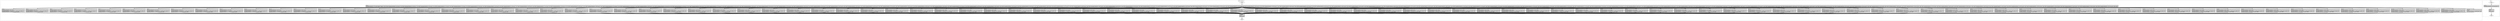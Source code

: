 digraph "a-20030323-1.c.015t.cfg" {
overlap=false;
subgraph "cluster_NSReturnAddress" {
	style="dashed";
	color="black";
	label="NSReturnAddress ()";
	fn_0_basic_block_0 [shape=Mdiamond,style=filled,fillcolor=white,label="ENTRY"];

	fn_0_basic_block_1 [shape=Mdiamond,style=filled,fillcolor=white,label="EXIT"];

	fn_0_basic_block_2 [shape=record,style=filled,fillcolor=lightgrey,label="{\<bb\ 2\>:\l\
|[valid_files/20030323-1.c:7:2]\ switch\ (offset)\ \<default:\ \<L100\>\ [INV],\ [valid_files/20030323-1.c:8:2]\ case\ 0:\ \<L0\>\ [INV],\ [valid_files/20030323-1.c:9:2]\ case\ 1:\ \<L1\>\ [INV],\ [valid_files/20030323-1.c:10:2]\ case\ 2:\ \<L2\>\ [INV],\ [valid_files/20030323-1.c:11:2]\ case\ 3:\ \<L3\>\ [INV],\ [valid_files/20030323-1.c:12:2]\ case\ 4:\ \<L4\>\ [INV],\ [valid_files/20030323-1.c:13:2]\ case\ 5:\ \<L5\>\ [INV],\ [valid_files/20030323-1.c:14:2]\ case\ 6:\ \<L6\>\ [INV],\ [valid_files/20030323-1.c:15:2]\ case\ 7:\ \<L7\>\ [INV],\ [valid_files/20030323-1.c:16:2]\ case\ 8:\ \<L8\>\ [INV],\ [valid_files/20030323-1.c:17:2]\ case\ 9:\ \<L9\>\ [INV],\ [valid_files/20030323-1.c:18:2]\ case\ 10:\ \<L10\>\ [INV],\ [valid_files/20030323-1.c:19:2]\ case\ 11:\ \<L11\>\ [INV],\ [valid_files/20030323-1.c:20:2]\ case\ 12:\ \<L12\>\ [INV],\ [valid_files/20030323-1.c:21:2]\ case\ 13:\ \<L13\>\ [INV],\ [valid_files/20030323-1.c:22:2]\ case\ 14:\ \<L14\>\ [INV],\ [valid_files/20030323-1.c:23:2]\ case\ 15:\ \<L15\>\ [INV],\ [valid_files/20030323-1.c:24:2]\ case\ 16:\ \<L16\>\ [INV],\ [valid_files/20030323-1.c:25:2]\ case\ 17:\ \<L17\>\ [INV],\ [valid_files/20030323-1.c:26:2]\ case\ 18:\ \<L18\>\ [INV],\ [valid_files/20030323-1.c:27:2]\ case\ 19:\ \<L19\>\ [INV],\ [valid_files/20030323-1.c:28:2]\ case\ 20:\ \<L20\>\ [INV],\ [valid_files/20030323-1.c:29:2]\ case\ 21:\ \<L21\>\ [INV],\ [valid_files/20030323-1.c:30:2]\ case\ 22:\ \<L22\>\ [INV],\ [valid_files/20030323-1.c:31:2]\ case\ 23:\ \<L23\>\ [INV],\ [valid_files/20030323-1.c:32:2]\ case\ 24:\ \<L24\>\ [INV],\ [valid_files/20030323-1.c:33:2]\ case\ 25:\ \<L25\>\ [INV],\ [valid_files/20030323-1.c:34:2]\ case\ 26:\ \<L26\>\ [INV],\ [valid_files/20030323-1.c:35:2]\ case\ 27:\ \<L27\>\ [INV],\ [valid_files/20030323-1.c:36:2]\ case\ 28:\ \<L28\>\ [INV],\ [valid_files/20030323-1.c:37:2]\ case\ 29:\ \<L29\>\ [INV],\ [valid_files/20030323-1.c:38:2]\ case\ 30:\ \<L30\>\ [INV],\ [valid_files/20030323-1.c:39:2]\ case\ 31:\ \<L31\>\ [INV],\ [valid_files/20030323-1.c:40:2]\ case\ 32:\ \<L32\>\ [INV],\ [valid_files/20030323-1.c:41:2]\ case\ 33:\ \<L33\>\ [INV],\ [valid_files/20030323-1.c:42:2]\ case\ 34:\ \<L34\>\ [INV],\ [valid_files/20030323-1.c:43:2]\ case\ 35:\ \<L35\>\ [INV],\ [valid_files/20030323-1.c:44:2]\ case\ 36:\ \<L36\>\ [INV],\ [valid_files/20030323-1.c:45:2]\ case\ 37:\ \<L37\>\ [INV],\ [valid_files/20030323-1.c:46:2]\ case\ 38:\ \<L38\>\ [INV],\ [valid_files/20030323-1.c:47:2]\ case\ 39:\ \<L39\>\ [INV],\ [valid_files/20030323-1.c:48:2]\ case\ 40:\ \<L40\>\ [INV],\ [valid_files/20030323-1.c:49:2]\ case\ 41:\ \<L41\>\ [INV],\ [valid_files/20030323-1.c:50:2]\ case\ 42:\ \<L42\>\ [INV],\ [valid_files/20030323-1.c:51:2]\ case\ 43:\ \<L43\>\ [INV],\ [valid_files/20030323-1.c:52:2]\ case\ 44:\ \<L44\>\ [INV],\ [valid_files/20030323-1.c:53:2]\ case\ 45:\ \<L45\>\ [INV],\ [valid_files/20030323-1.c:54:2]\ case\ 46:\ \<L46\>\ [INV],\ [valid_files/20030323-1.c:55:2]\ case\ 47:\ \<L47\>\ [INV],\ [valid_files/20030323-1.c:56:2]\ case\ 48:\ \<L48\>\ [INV],\ [valid_files/20030323-1.c:57:2]\ case\ 49:\ \<L49\>\ [INV],\ [valid_files/20030323-1.c:58:2]\ case\ 50:\ \<L50\>\ [INV],\ [valid_files/20030323-1.c:59:2]\ case\ 51:\ \<L51\>\ [INV],\ [valid_files/20030323-1.c:60:2]\ case\ 52:\ \<L52\>\ [INV],\ [valid_files/20030323-1.c:61:2]\ case\ 53:\ \<L53\>\ [INV],\ [valid_files/20030323-1.c:62:2]\ case\ 54:\ \<L54\>\ [INV],\ [valid_files/20030323-1.c:63:2]\ case\ 55:\ \<L55\>\ [INV],\ [valid_files/20030323-1.c:64:2]\ case\ 56:\ \<L56\>\ [INV],\ [valid_files/20030323-1.c:65:2]\ case\ 57:\ \<L57\>\ [INV],\ [valid_files/20030323-1.c:66:2]\ case\ 58:\ \<L58\>\ [INV],\ [valid_files/20030323-1.c:67:2]\ case\ 59:\ \<L59\>\ [INV],\ [valid_files/20030323-1.c:68:2]\ case\ 60:\ \<L60\>\ [INV],\ [valid_files/20030323-1.c:69:2]\ case\ 61:\ \<L61\>\ [INV],\ [valid_files/20030323-1.c:70:2]\ case\ 62:\ \<L62\>\ [INV],\ [valid_files/20030323-1.c:71:2]\ case\ 63:\ \<L63\>\ [INV],\ [valid_files/20030323-1.c:72:2]\ case\ 64:\ \<L64\>\ [INV],\ [valid_files/20030323-1.c:73:2]\ case\ 65:\ \<L65\>\ [INV],\ [valid_files/20030323-1.c:74:2]\ case\ 66:\ \<L66\>\ [INV],\ [valid_files/20030323-1.c:75:2]\ case\ 67:\ \<L67\>\ [INV],\ [valid_files/20030323-1.c:76:2]\ case\ 68:\ \<L68\>\ [INV],\ [valid_files/20030323-1.c:77:2]\ case\ 69:\ \<L69\>\ [INV],\ [valid_files/20030323-1.c:78:2]\ case\ 70:\ \<L70\>\ [INV],\ [valid_files/20030323-1.c:79:2]\ case\ 71:\ \<L71\>\ [INV],\ [valid_files/20030323-1.c:80:2]\ case\ 72:\ \<L72\>\ [INV],\ [valid_files/20030323-1.c:81:2]\ case\ 73:\ \<L73\>\ [INV],\ [valid_files/20030323-1.c:82:2]\ case\ 74:\ \<L74\>\ [INV],\ [valid_files/20030323-1.c:83:2]\ case\ 75:\ \<L75\>\ [INV],\ [valid_files/20030323-1.c:84:2]\ case\ 76:\ \<L76\>\ [INV],\ [valid_files/20030323-1.c:85:2]\ case\ 77:\ \<L77\>\ [INV],\ [valid_files/20030323-1.c:86:2]\ case\ 78:\ \<L78\>\ [INV],\ [valid_files/20030323-1.c:87:2]\ case\ 79:\ \<L79\>\ [INV],\ [valid_files/20030323-1.c:88:2]\ case\ 80:\ \<L80\>\ [INV],\ [valid_files/20030323-1.c:89:2]\ case\ 81:\ \<L81\>\ [INV],\ [valid_files/20030323-1.c:90:2]\ case\ 82:\ \<L82\>\ [INV],\ [valid_files/20030323-1.c:91:2]\ case\ 83:\ \<L83\>\ [INV],\ [valid_files/20030323-1.c:92:2]\ case\ 84:\ \<L84\>\ [INV],\ [valid_files/20030323-1.c:93:2]\ case\ 85:\ \<L85\>\ [INV],\ [valid_files/20030323-1.c:94:2]\ case\ 86:\ \<L86\>\ [INV],\ [valid_files/20030323-1.c:95:2]\ case\ 87:\ \<L87\>\ [INV],\ [valid_files/20030323-1.c:96:2]\ case\ 88:\ \<L88\>\ [INV],\ [valid_files/20030323-1.c:97:2]\ case\ 89:\ \<L89\>\ [INV],\ [valid_files/20030323-1.c:98:2]\ case\ 90:\ \<L90\>\ [INV],\ [valid_files/20030323-1.c:99:2]\ case\ 91:\ \<L91\>\ [INV],\ [valid_files/20030323-1.c:100:2]\ case\ 92:\ \<L92\>\ [INV],\ [valid_files/20030323-1.c:101:2]\ case\ 93:\ \<L93\>\ [INV],\ [valid_files/20030323-1.c:102:2]\ case\ 94:\ \<L94\>\ [INV],\ [valid_files/20030323-1.c:103:2]\ case\ 95:\ \<L95\>\ [INV],\ [valid_files/20030323-1.c:104:2]\ case\ 96:\ \<L96\>\ [INV],\ [valid_files/20030323-1.c:105:2]\ case\ 97:\ \<L97\>\ [INV],\ [valid_files/20030323-1.c:106:2]\ case\ 98:\ \<L98\>\ [INV],\ [valid_files/20030323-1.c:107:2]\ case\ 99:\ \<L99\>\ [INV]\>\l\
}"];

	fn_0_basic_block_3 [shape=record,style=filled,fillcolor=lightgrey,label="{\<bb\ 3\>:\l\
|[valid_files/20030323-1.c:8:2]\ \<L0\>:\l\
|[valid_files/20030323-1.c:8:18]\ D.2875\ =\ __builtin_return_address\ (1);\l\
[valid_files/20030323-1.c:8:18]\ goto\ \<bb\ 104\>;\ [INV]\l\
}"];

	fn_0_basic_block_4 [shape=record,style=filled,fillcolor=lightgrey,label="{\<bb\ 4\>:\l\
|[valid_files/20030323-1.c:9:2]\ \<L1\>:\l\
|[valid_files/20030323-1.c:9:18]\ D.2875\ =\ __builtin_return_address\ (2);\l\
[valid_files/20030323-1.c:9:18]\ goto\ \<bb\ 104\>;\ [INV]\l\
}"];

	fn_0_basic_block_5 [shape=record,style=filled,fillcolor=lightgrey,label="{\<bb\ 5\>:\l\
|[valid_files/20030323-1.c:10:2]\ \<L2\>:\l\
|[valid_files/20030323-1.c:10:18]\ D.2875\ =\ __builtin_return_address\ (3);\l\
[valid_files/20030323-1.c:10:18]\ goto\ \<bb\ 104\>;\ [INV]\l\
}"];

	fn_0_basic_block_6 [shape=record,style=filled,fillcolor=lightgrey,label="{\<bb\ 6\>:\l\
|[valid_files/20030323-1.c:11:2]\ \<L3\>:\l\
|[valid_files/20030323-1.c:11:18]\ D.2875\ =\ __builtin_return_address\ (4);\l\
[valid_files/20030323-1.c:11:18]\ goto\ \<bb\ 104\>;\ [INV]\l\
}"];

	fn_0_basic_block_7 [shape=record,style=filled,fillcolor=lightgrey,label="{\<bb\ 7\>:\l\
|[valid_files/20030323-1.c:12:2]\ \<L4\>:\l\
|[valid_files/20030323-1.c:12:18]\ D.2875\ =\ __builtin_return_address\ (5);\l\
[valid_files/20030323-1.c:12:18]\ goto\ \<bb\ 104\>;\ [INV]\l\
}"];

	fn_0_basic_block_8 [shape=record,style=filled,fillcolor=lightgrey,label="{\<bb\ 8\>:\l\
|[valid_files/20030323-1.c:13:2]\ \<L5\>:\l\
|[valid_files/20030323-1.c:13:18]\ D.2875\ =\ __builtin_return_address\ (6);\l\
[valid_files/20030323-1.c:13:18]\ goto\ \<bb\ 104\>;\ [INV]\l\
}"];

	fn_0_basic_block_9 [shape=record,style=filled,fillcolor=lightgrey,label="{\<bb\ 9\>:\l\
|[valid_files/20030323-1.c:14:2]\ \<L6\>:\l\
|[valid_files/20030323-1.c:14:18]\ D.2875\ =\ __builtin_return_address\ (7);\l\
[valid_files/20030323-1.c:14:18]\ goto\ \<bb\ 104\>;\ [INV]\l\
}"];

	fn_0_basic_block_10 [shape=record,style=filled,fillcolor=lightgrey,label="{\<bb\ 10\>:\l\
|[valid_files/20030323-1.c:15:2]\ \<L7\>:\l\
|[valid_files/20030323-1.c:15:18]\ D.2875\ =\ __builtin_return_address\ (8);\l\
[valid_files/20030323-1.c:15:18]\ goto\ \<bb\ 104\>;\ [INV]\l\
}"];

	fn_0_basic_block_11 [shape=record,style=filled,fillcolor=lightgrey,label="{\<bb\ 11\>:\l\
|[valid_files/20030323-1.c:16:2]\ \<L8\>:\l\
|[valid_files/20030323-1.c:16:18]\ D.2875\ =\ __builtin_return_address\ (9);\l\
[valid_files/20030323-1.c:16:18]\ goto\ \<bb\ 104\>;\ [INV]\l\
}"];

	fn_0_basic_block_12 [shape=record,style=filled,fillcolor=lightgrey,label="{\<bb\ 12\>:\l\
|[valid_files/20030323-1.c:17:2]\ \<L9\>:\l\
|[valid_files/20030323-1.c:17:18]\ D.2875\ =\ __builtin_return_address\ (10);\l\
[valid_files/20030323-1.c:17:18]\ goto\ \<bb\ 104\>;\ [INV]\l\
}"];

	fn_0_basic_block_13 [shape=record,style=filled,fillcolor=lightgrey,label="{\<bb\ 13\>:\l\
|[valid_files/20030323-1.c:18:2]\ \<L10\>:\l\
|[valid_files/20030323-1.c:18:18]\ D.2875\ =\ __builtin_return_address\ (11);\l\
[valid_files/20030323-1.c:18:18]\ goto\ \<bb\ 104\>;\ [INV]\l\
}"];

	fn_0_basic_block_14 [shape=record,style=filled,fillcolor=lightgrey,label="{\<bb\ 14\>:\l\
|[valid_files/20030323-1.c:19:2]\ \<L11\>:\l\
|[valid_files/20030323-1.c:19:18]\ D.2875\ =\ __builtin_return_address\ (12);\l\
[valid_files/20030323-1.c:19:18]\ goto\ \<bb\ 104\>;\ [INV]\l\
}"];

	fn_0_basic_block_15 [shape=record,style=filled,fillcolor=lightgrey,label="{\<bb\ 15\>:\l\
|[valid_files/20030323-1.c:20:2]\ \<L12\>:\l\
|[valid_files/20030323-1.c:20:18]\ D.2875\ =\ __builtin_return_address\ (13);\l\
[valid_files/20030323-1.c:20:18]\ goto\ \<bb\ 104\>;\ [INV]\l\
}"];

	fn_0_basic_block_16 [shape=record,style=filled,fillcolor=lightgrey,label="{\<bb\ 16\>:\l\
|[valid_files/20030323-1.c:21:2]\ \<L13\>:\l\
|[valid_files/20030323-1.c:21:18]\ D.2875\ =\ __builtin_return_address\ (14);\l\
[valid_files/20030323-1.c:21:18]\ goto\ \<bb\ 104\>;\ [INV]\l\
}"];

	fn_0_basic_block_17 [shape=record,style=filled,fillcolor=lightgrey,label="{\<bb\ 17\>:\l\
|[valid_files/20030323-1.c:22:2]\ \<L14\>:\l\
|[valid_files/20030323-1.c:22:18]\ D.2875\ =\ __builtin_return_address\ (15);\l\
[valid_files/20030323-1.c:22:18]\ goto\ \<bb\ 104\>;\ [INV]\l\
}"];

	fn_0_basic_block_18 [shape=record,style=filled,fillcolor=lightgrey,label="{\<bb\ 18\>:\l\
|[valid_files/20030323-1.c:23:2]\ \<L15\>:\l\
|[valid_files/20030323-1.c:23:18]\ D.2875\ =\ __builtin_return_address\ (16);\l\
[valid_files/20030323-1.c:23:18]\ goto\ \<bb\ 104\>;\ [INV]\l\
}"];

	fn_0_basic_block_19 [shape=record,style=filled,fillcolor=lightgrey,label="{\<bb\ 19\>:\l\
|[valid_files/20030323-1.c:24:2]\ \<L16\>:\l\
|[valid_files/20030323-1.c:24:18]\ D.2875\ =\ __builtin_return_address\ (17);\l\
[valid_files/20030323-1.c:24:18]\ goto\ \<bb\ 104\>;\ [INV]\l\
}"];

	fn_0_basic_block_20 [shape=record,style=filled,fillcolor=lightgrey,label="{\<bb\ 20\>:\l\
|[valid_files/20030323-1.c:25:2]\ \<L17\>:\l\
|[valid_files/20030323-1.c:25:18]\ D.2875\ =\ __builtin_return_address\ (18);\l\
[valid_files/20030323-1.c:25:18]\ goto\ \<bb\ 104\>;\ [INV]\l\
}"];

	fn_0_basic_block_21 [shape=record,style=filled,fillcolor=lightgrey,label="{\<bb\ 21\>:\l\
|[valid_files/20030323-1.c:26:2]\ \<L18\>:\l\
|[valid_files/20030323-1.c:26:18]\ D.2875\ =\ __builtin_return_address\ (19);\l\
[valid_files/20030323-1.c:26:18]\ goto\ \<bb\ 104\>;\ [INV]\l\
}"];

	fn_0_basic_block_22 [shape=record,style=filled,fillcolor=lightgrey,label="{\<bb\ 22\>:\l\
|[valid_files/20030323-1.c:27:2]\ \<L19\>:\l\
|[valid_files/20030323-1.c:27:18]\ D.2875\ =\ __builtin_return_address\ (20);\l\
[valid_files/20030323-1.c:27:18]\ goto\ \<bb\ 104\>;\ [INV]\l\
}"];

	fn_0_basic_block_23 [shape=record,style=filled,fillcolor=lightgrey,label="{\<bb\ 23\>:\l\
|[valid_files/20030323-1.c:28:2]\ \<L20\>:\l\
|[valid_files/20030323-1.c:28:18]\ D.2875\ =\ __builtin_return_address\ (21);\l\
[valid_files/20030323-1.c:28:18]\ goto\ \<bb\ 104\>;\ [INV]\l\
}"];

	fn_0_basic_block_24 [shape=record,style=filled,fillcolor=lightgrey,label="{\<bb\ 24\>:\l\
|[valid_files/20030323-1.c:29:2]\ \<L21\>:\l\
|[valid_files/20030323-1.c:29:18]\ D.2875\ =\ __builtin_return_address\ (22);\l\
[valid_files/20030323-1.c:29:18]\ goto\ \<bb\ 104\>;\ [INV]\l\
}"];

	fn_0_basic_block_25 [shape=record,style=filled,fillcolor=lightgrey,label="{\<bb\ 25\>:\l\
|[valid_files/20030323-1.c:30:2]\ \<L22\>:\l\
|[valid_files/20030323-1.c:30:18]\ D.2875\ =\ __builtin_return_address\ (23);\l\
[valid_files/20030323-1.c:30:18]\ goto\ \<bb\ 104\>;\ [INV]\l\
}"];

	fn_0_basic_block_26 [shape=record,style=filled,fillcolor=lightgrey,label="{\<bb\ 26\>:\l\
|[valid_files/20030323-1.c:31:2]\ \<L23\>:\l\
|[valid_files/20030323-1.c:31:18]\ D.2875\ =\ __builtin_return_address\ (24);\l\
[valid_files/20030323-1.c:31:18]\ goto\ \<bb\ 104\>;\ [INV]\l\
}"];

	fn_0_basic_block_27 [shape=record,style=filled,fillcolor=lightgrey,label="{\<bb\ 27\>:\l\
|[valid_files/20030323-1.c:32:2]\ \<L24\>:\l\
|[valid_files/20030323-1.c:32:18]\ D.2875\ =\ __builtin_return_address\ (25);\l\
[valid_files/20030323-1.c:32:18]\ goto\ \<bb\ 104\>;\ [INV]\l\
}"];

	fn_0_basic_block_28 [shape=record,style=filled,fillcolor=lightgrey,label="{\<bb\ 28\>:\l\
|[valid_files/20030323-1.c:33:2]\ \<L25\>:\l\
|[valid_files/20030323-1.c:33:18]\ D.2875\ =\ __builtin_return_address\ (26);\l\
[valid_files/20030323-1.c:33:18]\ goto\ \<bb\ 104\>;\ [INV]\l\
}"];

	fn_0_basic_block_29 [shape=record,style=filled,fillcolor=lightgrey,label="{\<bb\ 29\>:\l\
|[valid_files/20030323-1.c:34:2]\ \<L26\>:\l\
|[valid_files/20030323-1.c:34:18]\ D.2875\ =\ __builtin_return_address\ (27);\l\
[valid_files/20030323-1.c:34:18]\ goto\ \<bb\ 104\>;\ [INV]\l\
}"];

	fn_0_basic_block_30 [shape=record,style=filled,fillcolor=lightgrey,label="{\<bb\ 30\>:\l\
|[valid_files/20030323-1.c:35:2]\ \<L27\>:\l\
|[valid_files/20030323-1.c:35:18]\ D.2875\ =\ __builtin_return_address\ (28);\l\
[valid_files/20030323-1.c:35:18]\ goto\ \<bb\ 104\>;\ [INV]\l\
}"];

	fn_0_basic_block_31 [shape=record,style=filled,fillcolor=lightgrey,label="{\<bb\ 31\>:\l\
|[valid_files/20030323-1.c:36:2]\ \<L28\>:\l\
|[valid_files/20030323-1.c:36:18]\ D.2875\ =\ __builtin_return_address\ (29);\l\
[valid_files/20030323-1.c:36:18]\ goto\ \<bb\ 104\>;\ [INV]\l\
}"];

	fn_0_basic_block_32 [shape=record,style=filled,fillcolor=lightgrey,label="{\<bb\ 32\>:\l\
|[valid_files/20030323-1.c:37:2]\ \<L29\>:\l\
|[valid_files/20030323-1.c:37:18]\ D.2875\ =\ __builtin_return_address\ (30);\l\
[valid_files/20030323-1.c:37:18]\ goto\ \<bb\ 104\>;\ [INV]\l\
}"];

	fn_0_basic_block_33 [shape=record,style=filled,fillcolor=lightgrey,label="{\<bb\ 33\>:\l\
|[valid_files/20030323-1.c:38:2]\ \<L30\>:\l\
|[valid_files/20030323-1.c:38:18]\ D.2875\ =\ __builtin_return_address\ (31);\l\
[valid_files/20030323-1.c:38:18]\ goto\ \<bb\ 104\>;\ [INV]\l\
}"];

	fn_0_basic_block_34 [shape=record,style=filled,fillcolor=lightgrey,label="{\<bb\ 34\>:\l\
|[valid_files/20030323-1.c:39:2]\ \<L31\>:\l\
|[valid_files/20030323-1.c:39:18]\ D.2875\ =\ __builtin_return_address\ (32);\l\
[valid_files/20030323-1.c:39:18]\ goto\ \<bb\ 104\>;\ [INV]\l\
}"];

	fn_0_basic_block_35 [shape=record,style=filled,fillcolor=lightgrey,label="{\<bb\ 35\>:\l\
|[valid_files/20030323-1.c:40:2]\ \<L32\>:\l\
|[valid_files/20030323-1.c:40:18]\ D.2875\ =\ __builtin_return_address\ (33);\l\
[valid_files/20030323-1.c:40:18]\ goto\ \<bb\ 104\>;\ [INV]\l\
}"];

	fn_0_basic_block_36 [shape=record,style=filled,fillcolor=lightgrey,label="{\<bb\ 36\>:\l\
|[valid_files/20030323-1.c:41:2]\ \<L33\>:\l\
|[valid_files/20030323-1.c:41:18]\ D.2875\ =\ __builtin_return_address\ (34);\l\
[valid_files/20030323-1.c:41:18]\ goto\ \<bb\ 104\>;\ [INV]\l\
}"];

	fn_0_basic_block_37 [shape=record,style=filled,fillcolor=lightgrey,label="{\<bb\ 37\>:\l\
|[valid_files/20030323-1.c:42:2]\ \<L34\>:\l\
|[valid_files/20030323-1.c:42:18]\ D.2875\ =\ __builtin_return_address\ (35);\l\
[valid_files/20030323-1.c:42:18]\ goto\ \<bb\ 104\>;\ [INV]\l\
}"];

	fn_0_basic_block_38 [shape=record,style=filled,fillcolor=lightgrey,label="{\<bb\ 38\>:\l\
|[valid_files/20030323-1.c:43:2]\ \<L35\>:\l\
|[valid_files/20030323-1.c:43:18]\ D.2875\ =\ __builtin_return_address\ (36);\l\
[valid_files/20030323-1.c:43:18]\ goto\ \<bb\ 104\>;\ [INV]\l\
}"];

	fn_0_basic_block_39 [shape=record,style=filled,fillcolor=lightgrey,label="{\<bb\ 39\>:\l\
|[valid_files/20030323-1.c:44:2]\ \<L36\>:\l\
|[valid_files/20030323-1.c:44:18]\ D.2875\ =\ __builtin_return_address\ (37);\l\
[valid_files/20030323-1.c:44:18]\ goto\ \<bb\ 104\>;\ [INV]\l\
}"];

	fn_0_basic_block_40 [shape=record,style=filled,fillcolor=lightgrey,label="{\<bb\ 40\>:\l\
|[valid_files/20030323-1.c:45:2]\ \<L37\>:\l\
|[valid_files/20030323-1.c:45:18]\ D.2875\ =\ __builtin_return_address\ (38);\l\
[valid_files/20030323-1.c:45:18]\ goto\ \<bb\ 104\>;\ [INV]\l\
}"];

	fn_0_basic_block_41 [shape=record,style=filled,fillcolor=lightgrey,label="{\<bb\ 41\>:\l\
|[valid_files/20030323-1.c:46:2]\ \<L38\>:\l\
|[valid_files/20030323-1.c:46:18]\ D.2875\ =\ __builtin_return_address\ (39);\l\
[valid_files/20030323-1.c:46:18]\ goto\ \<bb\ 104\>;\ [INV]\l\
}"];

	fn_0_basic_block_42 [shape=record,style=filled,fillcolor=lightgrey,label="{\<bb\ 42\>:\l\
|[valid_files/20030323-1.c:47:2]\ \<L39\>:\l\
|[valid_files/20030323-1.c:47:18]\ D.2875\ =\ __builtin_return_address\ (40);\l\
[valid_files/20030323-1.c:47:18]\ goto\ \<bb\ 104\>;\ [INV]\l\
}"];

	fn_0_basic_block_43 [shape=record,style=filled,fillcolor=lightgrey,label="{\<bb\ 43\>:\l\
|[valid_files/20030323-1.c:48:2]\ \<L40\>:\l\
|[valid_files/20030323-1.c:48:18]\ D.2875\ =\ __builtin_return_address\ (41);\l\
[valid_files/20030323-1.c:48:18]\ goto\ \<bb\ 104\>;\ [INV]\l\
}"];

	fn_0_basic_block_44 [shape=record,style=filled,fillcolor=lightgrey,label="{\<bb\ 44\>:\l\
|[valid_files/20030323-1.c:49:2]\ \<L41\>:\l\
|[valid_files/20030323-1.c:49:18]\ D.2875\ =\ __builtin_return_address\ (42);\l\
[valid_files/20030323-1.c:49:18]\ goto\ \<bb\ 104\>;\ [INV]\l\
}"];

	fn_0_basic_block_45 [shape=record,style=filled,fillcolor=lightgrey,label="{\<bb\ 45\>:\l\
|[valid_files/20030323-1.c:50:2]\ \<L42\>:\l\
|[valid_files/20030323-1.c:50:18]\ D.2875\ =\ __builtin_return_address\ (43);\l\
[valid_files/20030323-1.c:50:18]\ goto\ \<bb\ 104\>;\ [INV]\l\
}"];

	fn_0_basic_block_46 [shape=record,style=filled,fillcolor=lightgrey,label="{\<bb\ 46\>:\l\
|[valid_files/20030323-1.c:51:2]\ \<L43\>:\l\
|[valid_files/20030323-1.c:51:18]\ D.2875\ =\ __builtin_return_address\ (44);\l\
[valid_files/20030323-1.c:51:18]\ goto\ \<bb\ 104\>;\ [INV]\l\
}"];

	fn_0_basic_block_47 [shape=record,style=filled,fillcolor=lightgrey,label="{\<bb\ 47\>:\l\
|[valid_files/20030323-1.c:52:2]\ \<L44\>:\l\
|[valid_files/20030323-1.c:52:18]\ D.2875\ =\ __builtin_return_address\ (45);\l\
[valid_files/20030323-1.c:52:18]\ goto\ \<bb\ 104\>;\ [INV]\l\
}"];

	fn_0_basic_block_48 [shape=record,style=filled,fillcolor=lightgrey,label="{\<bb\ 48\>:\l\
|[valid_files/20030323-1.c:53:2]\ \<L45\>:\l\
|[valid_files/20030323-1.c:53:18]\ D.2875\ =\ __builtin_return_address\ (46);\l\
[valid_files/20030323-1.c:53:18]\ goto\ \<bb\ 104\>;\ [INV]\l\
}"];

	fn_0_basic_block_49 [shape=record,style=filled,fillcolor=lightgrey,label="{\<bb\ 49\>:\l\
|[valid_files/20030323-1.c:54:2]\ \<L46\>:\l\
|[valid_files/20030323-1.c:54:18]\ D.2875\ =\ __builtin_return_address\ (47);\l\
[valid_files/20030323-1.c:54:18]\ goto\ \<bb\ 104\>;\ [INV]\l\
}"];

	fn_0_basic_block_50 [shape=record,style=filled,fillcolor=lightgrey,label="{\<bb\ 50\>:\l\
|[valid_files/20030323-1.c:55:2]\ \<L47\>:\l\
|[valid_files/20030323-1.c:55:18]\ D.2875\ =\ __builtin_return_address\ (48);\l\
[valid_files/20030323-1.c:55:18]\ goto\ \<bb\ 104\>;\ [INV]\l\
}"];

	fn_0_basic_block_51 [shape=record,style=filled,fillcolor=lightgrey,label="{\<bb\ 51\>:\l\
|[valid_files/20030323-1.c:56:2]\ \<L48\>:\l\
|[valid_files/20030323-1.c:56:18]\ D.2875\ =\ __builtin_return_address\ (49);\l\
[valid_files/20030323-1.c:56:18]\ goto\ \<bb\ 104\>;\ [INV]\l\
}"];

	fn_0_basic_block_52 [shape=record,style=filled,fillcolor=lightgrey,label="{\<bb\ 52\>:\l\
|[valid_files/20030323-1.c:57:2]\ \<L49\>:\l\
|[valid_files/20030323-1.c:57:18]\ D.2875\ =\ __builtin_return_address\ (50);\l\
[valid_files/20030323-1.c:57:18]\ goto\ \<bb\ 104\>;\ [INV]\l\
}"];

	fn_0_basic_block_53 [shape=record,style=filled,fillcolor=lightgrey,label="{\<bb\ 53\>:\l\
|[valid_files/20030323-1.c:58:2]\ \<L50\>:\l\
|[valid_files/20030323-1.c:58:18]\ D.2875\ =\ __builtin_return_address\ (51);\l\
[valid_files/20030323-1.c:58:18]\ goto\ \<bb\ 104\>;\ [INV]\l\
}"];

	fn_0_basic_block_54 [shape=record,style=filled,fillcolor=lightgrey,label="{\<bb\ 54\>:\l\
|[valid_files/20030323-1.c:59:2]\ \<L51\>:\l\
|[valid_files/20030323-1.c:59:18]\ D.2875\ =\ __builtin_return_address\ (52);\l\
[valid_files/20030323-1.c:59:18]\ goto\ \<bb\ 104\>;\ [INV]\l\
}"];

	fn_0_basic_block_55 [shape=record,style=filled,fillcolor=lightgrey,label="{\<bb\ 55\>:\l\
|[valid_files/20030323-1.c:60:2]\ \<L52\>:\l\
|[valid_files/20030323-1.c:60:18]\ D.2875\ =\ __builtin_return_address\ (53);\l\
[valid_files/20030323-1.c:60:18]\ goto\ \<bb\ 104\>;\ [INV]\l\
}"];

	fn_0_basic_block_56 [shape=record,style=filled,fillcolor=lightgrey,label="{\<bb\ 56\>:\l\
|[valid_files/20030323-1.c:61:2]\ \<L53\>:\l\
|[valid_files/20030323-1.c:61:18]\ D.2875\ =\ __builtin_return_address\ (54);\l\
[valid_files/20030323-1.c:61:18]\ goto\ \<bb\ 104\>;\ [INV]\l\
}"];

	fn_0_basic_block_57 [shape=record,style=filled,fillcolor=lightgrey,label="{\<bb\ 57\>:\l\
|[valid_files/20030323-1.c:62:2]\ \<L54\>:\l\
|[valid_files/20030323-1.c:62:18]\ D.2875\ =\ __builtin_return_address\ (55);\l\
[valid_files/20030323-1.c:62:18]\ goto\ \<bb\ 104\>;\ [INV]\l\
}"];

	fn_0_basic_block_58 [shape=record,style=filled,fillcolor=lightgrey,label="{\<bb\ 58\>:\l\
|[valid_files/20030323-1.c:63:2]\ \<L55\>:\l\
|[valid_files/20030323-1.c:63:18]\ D.2875\ =\ __builtin_return_address\ (56);\l\
[valid_files/20030323-1.c:63:18]\ goto\ \<bb\ 104\>;\ [INV]\l\
}"];

	fn_0_basic_block_59 [shape=record,style=filled,fillcolor=lightgrey,label="{\<bb\ 59\>:\l\
|[valid_files/20030323-1.c:64:2]\ \<L56\>:\l\
|[valid_files/20030323-1.c:64:18]\ D.2875\ =\ __builtin_return_address\ (57);\l\
[valid_files/20030323-1.c:64:18]\ goto\ \<bb\ 104\>;\ [INV]\l\
}"];

	fn_0_basic_block_60 [shape=record,style=filled,fillcolor=lightgrey,label="{\<bb\ 60\>:\l\
|[valid_files/20030323-1.c:65:2]\ \<L57\>:\l\
|[valid_files/20030323-1.c:65:18]\ D.2875\ =\ __builtin_return_address\ (58);\l\
[valid_files/20030323-1.c:65:18]\ goto\ \<bb\ 104\>;\ [INV]\l\
}"];

	fn_0_basic_block_61 [shape=record,style=filled,fillcolor=lightgrey,label="{\<bb\ 61\>:\l\
|[valid_files/20030323-1.c:66:2]\ \<L58\>:\l\
|[valid_files/20030323-1.c:66:18]\ D.2875\ =\ __builtin_return_address\ (59);\l\
[valid_files/20030323-1.c:66:18]\ goto\ \<bb\ 104\>;\ [INV]\l\
}"];

	fn_0_basic_block_62 [shape=record,style=filled,fillcolor=lightgrey,label="{\<bb\ 62\>:\l\
|[valid_files/20030323-1.c:67:2]\ \<L59\>:\l\
|[valid_files/20030323-1.c:67:18]\ D.2875\ =\ __builtin_return_address\ (60);\l\
[valid_files/20030323-1.c:67:18]\ goto\ \<bb\ 104\>;\ [INV]\l\
}"];

	fn_0_basic_block_63 [shape=record,style=filled,fillcolor=lightgrey,label="{\<bb\ 63\>:\l\
|[valid_files/20030323-1.c:68:2]\ \<L60\>:\l\
|[valid_files/20030323-1.c:68:18]\ D.2875\ =\ __builtin_return_address\ (61);\l\
[valid_files/20030323-1.c:68:18]\ goto\ \<bb\ 104\>;\ [INV]\l\
}"];

	fn_0_basic_block_64 [shape=record,style=filled,fillcolor=lightgrey,label="{\<bb\ 64\>:\l\
|[valid_files/20030323-1.c:69:2]\ \<L61\>:\l\
|[valid_files/20030323-1.c:69:18]\ D.2875\ =\ __builtin_return_address\ (62);\l\
[valid_files/20030323-1.c:69:18]\ goto\ \<bb\ 104\>;\ [INV]\l\
}"];

	fn_0_basic_block_65 [shape=record,style=filled,fillcolor=lightgrey,label="{\<bb\ 65\>:\l\
|[valid_files/20030323-1.c:70:2]\ \<L62\>:\l\
|[valid_files/20030323-1.c:70:18]\ D.2875\ =\ __builtin_return_address\ (63);\l\
[valid_files/20030323-1.c:70:18]\ goto\ \<bb\ 104\>;\ [INV]\l\
}"];

	fn_0_basic_block_66 [shape=record,style=filled,fillcolor=lightgrey,label="{\<bb\ 66\>:\l\
|[valid_files/20030323-1.c:71:2]\ \<L63\>:\l\
|[valid_files/20030323-1.c:71:18]\ D.2875\ =\ __builtin_return_address\ (64);\l\
[valid_files/20030323-1.c:71:18]\ goto\ \<bb\ 104\>;\ [INV]\l\
}"];

	fn_0_basic_block_67 [shape=record,style=filled,fillcolor=lightgrey,label="{\<bb\ 67\>:\l\
|[valid_files/20030323-1.c:72:2]\ \<L64\>:\l\
|[valid_files/20030323-1.c:72:18]\ D.2875\ =\ __builtin_return_address\ (65);\l\
[valid_files/20030323-1.c:72:18]\ goto\ \<bb\ 104\>;\ [INV]\l\
}"];

	fn_0_basic_block_68 [shape=record,style=filled,fillcolor=lightgrey,label="{\<bb\ 68\>:\l\
|[valid_files/20030323-1.c:73:2]\ \<L65\>:\l\
|[valid_files/20030323-1.c:73:18]\ D.2875\ =\ __builtin_return_address\ (66);\l\
[valid_files/20030323-1.c:73:18]\ goto\ \<bb\ 104\>;\ [INV]\l\
}"];

	fn_0_basic_block_69 [shape=record,style=filled,fillcolor=lightgrey,label="{\<bb\ 69\>:\l\
|[valid_files/20030323-1.c:74:2]\ \<L66\>:\l\
|[valid_files/20030323-1.c:74:18]\ D.2875\ =\ __builtin_return_address\ (67);\l\
[valid_files/20030323-1.c:74:18]\ goto\ \<bb\ 104\>;\ [INV]\l\
}"];

	fn_0_basic_block_70 [shape=record,style=filled,fillcolor=lightgrey,label="{\<bb\ 70\>:\l\
|[valid_files/20030323-1.c:75:2]\ \<L67\>:\l\
|[valid_files/20030323-1.c:75:18]\ D.2875\ =\ __builtin_return_address\ (68);\l\
[valid_files/20030323-1.c:75:18]\ goto\ \<bb\ 104\>;\ [INV]\l\
}"];

	fn_0_basic_block_71 [shape=record,style=filled,fillcolor=lightgrey,label="{\<bb\ 71\>:\l\
|[valid_files/20030323-1.c:76:2]\ \<L68\>:\l\
|[valid_files/20030323-1.c:76:18]\ D.2875\ =\ __builtin_return_address\ (69);\l\
[valid_files/20030323-1.c:76:18]\ goto\ \<bb\ 104\>;\ [INV]\l\
}"];

	fn_0_basic_block_72 [shape=record,style=filled,fillcolor=lightgrey,label="{\<bb\ 72\>:\l\
|[valid_files/20030323-1.c:77:2]\ \<L69\>:\l\
|[valid_files/20030323-1.c:77:18]\ D.2875\ =\ __builtin_return_address\ (70);\l\
[valid_files/20030323-1.c:77:18]\ goto\ \<bb\ 104\>;\ [INV]\l\
}"];

	fn_0_basic_block_73 [shape=record,style=filled,fillcolor=lightgrey,label="{\<bb\ 73\>:\l\
|[valid_files/20030323-1.c:78:2]\ \<L70\>:\l\
|[valid_files/20030323-1.c:78:18]\ D.2875\ =\ __builtin_return_address\ (71);\l\
[valid_files/20030323-1.c:78:18]\ goto\ \<bb\ 104\>;\ [INV]\l\
}"];

	fn_0_basic_block_74 [shape=record,style=filled,fillcolor=lightgrey,label="{\<bb\ 74\>:\l\
|[valid_files/20030323-1.c:79:2]\ \<L71\>:\l\
|[valid_files/20030323-1.c:79:18]\ D.2875\ =\ __builtin_return_address\ (72);\l\
[valid_files/20030323-1.c:79:18]\ goto\ \<bb\ 104\>;\ [INV]\l\
}"];

	fn_0_basic_block_75 [shape=record,style=filled,fillcolor=lightgrey,label="{\<bb\ 75\>:\l\
|[valid_files/20030323-1.c:80:2]\ \<L72\>:\l\
|[valid_files/20030323-1.c:80:18]\ D.2875\ =\ __builtin_return_address\ (73);\l\
[valid_files/20030323-1.c:80:18]\ goto\ \<bb\ 104\>;\ [INV]\l\
}"];

	fn_0_basic_block_76 [shape=record,style=filled,fillcolor=lightgrey,label="{\<bb\ 76\>:\l\
|[valid_files/20030323-1.c:81:2]\ \<L73\>:\l\
|[valid_files/20030323-1.c:81:18]\ D.2875\ =\ __builtin_return_address\ (74);\l\
[valid_files/20030323-1.c:81:18]\ goto\ \<bb\ 104\>;\ [INV]\l\
}"];

	fn_0_basic_block_77 [shape=record,style=filled,fillcolor=lightgrey,label="{\<bb\ 77\>:\l\
|[valid_files/20030323-1.c:82:2]\ \<L74\>:\l\
|[valid_files/20030323-1.c:82:18]\ D.2875\ =\ __builtin_return_address\ (75);\l\
[valid_files/20030323-1.c:82:18]\ goto\ \<bb\ 104\>;\ [INV]\l\
}"];

	fn_0_basic_block_78 [shape=record,style=filled,fillcolor=lightgrey,label="{\<bb\ 78\>:\l\
|[valid_files/20030323-1.c:83:2]\ \<L75\>:\l\
|[valid_files/20030323-1.c:83:18]\ D.2875\ =\ __builtin_return_address\ (76);\l\
[valid_files/20030323-1.c:83:18]\ goto\ \<bb\ 104\>;\ [INV]\l\
}"];

	fn_0_basic_block_79 [shape=record,style=filled,fillcolor=lightgrey,label="{\<bb\ 79\>:\l\
|[valid_files/20030323-1.c:84:2]\ \<L76\>:\l\
|[valid_files/20030323-1.c:84:18]\ D.2875\ =\ __builtin_return_address\ (77);\l\
[valid_files/20030323-1.c:84:18]\ goto\ \<bb\ 104\>;\ [INV]\l\
}"];

	fn_0_basic_block_80 [shape=record,style=filled,fillcolor=lightgrey,label="{\<bb\ 80\>:\l\
|[valid_files/20030323-1.c:85:2]\ \<L77\>:\l\
|[valid_files/20030323-1.c:85:18]\ D.2875\ =\ __builtin_return_address\ (78);\l\
[valid_files/20030323-1.c:85:18]\ goto\ \<bb\ 104\>;\ [INV]\l\
}"];

	fn_0_basic_block_81 [shape=record,style=filled,fillcolor=lightgrey,label="{\<bb\ 81\>:\l\
|[valid_files/20030323-1.c:86:2]\ \<L78\>:\l\
|[valid_files/20030323-1.c:86:18]\ D.2875\ =\ __builtin_return_address\ (79);\l\
[valid_files/20030323-1.c:86:18]\ goto\ \<bb\ 104\>;\ [INV]\l\
}"];

	fn_0_basic_block_82 [shape=record,style=filled,fillcolor=lightgrey,label="{\<bb\ 82\>:\l\
|[valid_files/20030323-1.c:87:2]\ \<L79\>:\l\
|[valid_files/20030323-1.c:87:18]\ D.2875\ =\ __builtin_return_address\ (80);\l\
[valid_files/20030323-1.c:87:18]\ goto\ \<bb\ 104\>;\ [INV]\l\
}"];

	fn_0_basic_block_83 [shape=record,style=filled,fillcolor=lightgrey,label="{\<bb\ 83\>:\l\
|[valid_files/20030323-1.c:88:2]\ \<L80\>:\l\
|[valid_files/20030323-1.c:88:18]\ D.2875\ =\ __builtin_return_address\ (81);\l\
[valid_files/20030323-1.c:88:18]\ goto\ \<bb\ 104\>;\ [INV]\l\
}"];

	fn_0_basic_block_84 [shape=record,style=filled,fillcolor=lightgrey,label="{\<bb\ 84\>:\l\
|[valid_files/20030323-1.c:89:2]\ \<L81\>:\l\
|[valid_files/20030323-1.c:89:18]\ D.2875\ =\ __builtin_return_address\ (82);\l\
[valid_files/20030323-1.c:89:18]\ goto\ \<bb\ 104\>;\ [INV]\l\
}"];

	fn_0_basic_block_85 [shape=record,style=filled,fillcolor=lightgrey,label="{\<bb\ 85\>:\l\
|[valid_files/20030323-1.c:90:2]\ \<L82\>:\l\
|[valid_files/20030323-1.c:90:18]\ D.2875\ =\ __builtin_return_address\ (83);\l\
[valid_files/20030323-1.c:90:18]\ goto\ \<bb\ 104\>;\ [INV]\l\
}"];

	fn_0_basic_block_86 [shape=record,style=filled,fillcolor=lightgrey,label="{\<bb\ 86\>:\l\
|[valid_files/20030323-1.c:91:2]\ \<L83\>:\l\
|[valid_files/20030323-1.c:91:18]\ D.2875\ =\ __builtin_return_address\ (84);\l\
[valid_files/20030323-1.c:91:18]\ goto\ \<bb\ 104\>;\ [INV]\l\
}"];

	fn_0_basic_block_87 [shape=record,style=filled,fillcolor=lightgrey,label="{\<bb\ 87\>:\l\
|[valid_files/20030323-1.c:92:2]\ \<L84\>:\l\
|[valid_files/20030323-1.c:92:18]\ D.2875\ =\ __builtin_return_address\ (85);\l\
[valid_files/20030323-1.c:92:18]\ goto\ \<bb\ 104\>;\ [INV]\l\
}"];

	fn_0_basic_block_88 [shape=record,style=filled,fillcolor=lightgrey,label="{\<bb\ 88\>:\l\
|[valid_files/20030323-1.c:93:2]\ \<L85\>:\l\
|[valid_files/20030323-1.c:93:18]\ D.2875\ =\ __builtin_return_address\ (86);\l\
[valid_files/20030323-1.c:93:18]\ goto\ \<bb\ 104\>;\ [INV]\l\
}"];

	fn_0_basic_block_89 [shape=record,style=filled,fillcolor=lightgrey,label="{\<bb\ 89\>:\l\
|[valid_files/20030323-1.c:94:2]\ \<L86\>:\l\
|[valid_files/20030323-1.c:94:18]\ D.2875\ =\ __builtin_return_address\ (87);\l\
[valid_files/20030323-1.c:94:18]\ goto\ \<bb\ 104\>;\ [INV]\l\
}"];

	fn_0_basic_block_90 [shape=record,style=filled,fillcolor=lightgrey,label="{\<bb\ 90\>:\l\
|[valid_files/20030323-1.c:95:2]\ \<L87\>:\l\
|[valid_files/20030323-1.c:95:18]\ D.2875\ =\ __builtin_return_address\ (88);\l\
[valid_files/20030323-1.c:95:18]\ goto\ \<bb\ 104\>;\ [INV]\l\
}"];

	fn_0_basic_block_91 [shape=record,style=filled,fillcolor=lightgrey,label="{\<bb\ 91\>:\l\
|[valid_files/20030323-1.c:96:2]\ \<L88\>:\l\
|[valid_files/20030323-1.c:96:18]\ D.2875\ =\ __builtin_return_address\ (89);\l\
[valid_files/20030323-1.c:96:18]\ goto\ \<bb\ 104\>;\ [INV]\l\
}"];

	fn_0_basic_block_92 [shape=record,style=filled,fillcolor=lightgrey,label="{\<bb\ 92\>:\l\
|[valid_files/20030323-1.c:97:2]\ \<L89\>:\l\
|[valid_files/20030323-1.c:97:18]\ D.2875\ =\ __builtin_return_address\ (90);\l\
[valid_files/20030323-1.c:97:18]\ goto\ \<bb\ 104\>;\ [INV]\l\
}"];

	fn_0_basic_block_93 [shape=record,style=filled,fillcolor=lightgrey,label="{\<bb\ 93\>:\l\
|[valid_files/20030323-1.c:98:2]\ \<L90\>:\l\
|[valid_files/20030323-1.c:98:18]\ D.2875\ =\ __builtin_return_address\ (91);\l\
[valid_files/20030323-1.c:98:18]\ goto\ \<bb\ 104\>;\ [INV]\l\
}"];

	fn_0_basic_block_94 [shape=record,style=filled,fillcolor=lightgrey,label="{\<bb\ 94\>:\l\
|[valid_files/20030323-1.c:99:2]\ \<L91\>:\l\
|[valid_files/20030323-1.c:99:18]\ D.2875\ =\ __builtin_return_address\ (92);\l\
[valid_files/20030323-1.c:99:18]\ goto\ \<bb\ 104\>;\ [INV]\l\
}"];

	fn_0_basic_block_95 [shape=record,style=filled,fillcolor=lightgrey,label="{\<bb\ 95\>:\l\
|[valid_files/20030323-1.c:100:2]\ \<L92\>:\l\
|[valid_files/20030323-1.c:100:18]\ D.2875\ =\ __builtin_return_address\ (93);\l\
[valid_files/20030323-1.c:100:18]\ goto\ \<bb\ 104\>;\ [INV]\l\
}"];

	fn_0_basic_block_96 [shape=record,style=filled,fillcolor=lightgrey,label="{\<bb\ 96\>:\l\
|[valid_files/20030323-1.c:101:2]\ \<L93\>:\l\
|[valid_files/20030323-1.c:101:18]\ D.2875\ =\ __builtin_return_address\ (94);\l\
[valid_files/20030323-1.c:101:18]\ goto\ \<bb\ 104\>;\ [INV]\l\
}"];

	fn_0_basic_block_97 [shape=record,style=filled,fillcolor=lightgrey,label="{\<bb\ 97\>:\l\
|[valid_files/20030323-1.c:102:2]\ \<L94\>:\l\
|[valid_files/20030323-1.c:102:18]\ D.2875\ =\ __builtin_return_address\ (95);\l\
[valid_files/20030323-1.c:102:18]\ goto\ \<bb\ 104\>;\ [INV]\l\
}"];

	fn_0_basic_block_98 [shape=record,style=filled,fillcolor=lightgrey,label="{\<bb\ 98\>:\l\
|[valid_files/20030323-1.c:103:2]\ \<L95\>:\l\
|[valid_files/20030323-1.c:103:18]\ D.2875\ =\ __builtin_return_address\ (96);\l\
[valid_files/20030323-1.c:103:18]\ goto\ \<bb\ 104\>;\ [INV]\l\
}"];

	fn_0_basic_block_99 [shape=record,style=filled,fillcolor=lightgrey,label="{\<bb\ 99\>:\l\
|[valid_files/20030323-1.c:104:2]\ \<L96\>:\l\
|[valid_files/20030323-1.c:104:18]\ D.2875\ =\ __builtin_return_address\ (97);\l\
[valid_files/20030323-1.c:104:18]\ goto\ \<bb\ 104\>;\ [INV]\l\
}"];

	fn_0_basic_block_100 [shape=record,style=filled,fillcolor=lightgrey,label="{\<bb\ 100\>:\l\
|[valid_files/20030323-1.c:105:2]\ \<L97\>:\l\
|[valid_files/20030323-1.c:105:18]\ D.2875\ =\ __builtin_return_address\ (98);\l\
[valid_files/20030323-1.c:105:18]\ goto\ \<bb\ 104\>;\ [INV]\l\
}"];

	fn_0_basic_block_101 [shape=record,style=filled,fillcolor=lightgrey,label="{\<bb\ 101\>:\l\
|[valid_files/20030323-1.c:106:2]\ \<L98\>:\l\
|[valid_files/20030323-1.c:106:18]\ D.2875\ =\ __builtin_return_address\ (99);\l\
[valid_files/20030323-1.c:106:18]\ goto\ \<bb\ 104\>;\ [INV]\l\
}"];

	fn_0_basic_block_102 [shape=record,style=filled,fillcolor=lightgrey,label="{\<bb\ 102\>:\l\
|[valid_files/20030323-1.c:107:2]\ \<L99\>:\l\
|[valid_files/20030323-1.c:107:18]\ D.2875\ =\ __builtin_return_address\ (100);\l\
[valid_files/20030323-1.c:107:18]\ goto\ \<bb\ 104\>;\ [INV]\l\
}"];

	fn_0_basic_block_103 [shape=record,style=filled,fillcolor=lightgrey,label="{\<bb\ 103\>:\l\
|\<L100\>:\l\
|[valid_files/20030323-1.c:109:9]\ D.2875\ =\ 0B;\l\
}"];

	fn_0_basic_block_104 [shape=record,style=filled,fillcolor=lightgrey,label="{\<bb\ 104\>:\l\
|\<L101\>:\l\
|return\ D.2875;\l\
}"];

	fn_0_basic_block_0:s -> fn_0_basic_block_2:n [style="solid,bold",color=black,weight=100,constraint=true];
	fn_0_basic_block_2:s -> fn_0_basic_block_103:n [style="solid,bold",color=black,weight=10,constraint=true];
	fn_0_basic_block_2:s -> fn_0_basic_block_3:n [style="solid,bold",color=black,weight=10,constraint=true];
	fn_0_basic_block_2:s -> fn_0_basic_block_4:n [style="solid,bold",color=black,weight=10,constraint=true];
	fn_0_basic_block_2:s -> fn_0_basic_block_5:n [style="solid,bold",color=black,weight=10,constraint=true];
	fn_0_basic_block_2:s -> fn_0_basic_block_6:n [style="solid,bold",color=black,weight=10,constraint=true];
	fn_0_basic_block_2:s -> fn_0_basic_block_7:n [style="solid,bold",color=black,weight=10,constraint=true];
	fn_0_basic_block_2:s -> fn_0_basic_block_8:n [style="solid,bold",color=black,weight=10,constraint=true];
	fn_0_basic_block_2:s -> fn_0_basic_block_9:n [style="solid,bold",color=black,weight=10,constraint=true];
	fn_0_basic_block_2:s -> fn_0_basic_block_10:n [style="solid,bold",color=black,weight=10,constraint=true];
	fn_0_basic_block_2:s -> fn_0_basic_block_11:n [style="solid,bold",color=black,weight=10,constraint=true];
	fn_0_basic_block_2:s -> fn_0_basic_block_12:n [style="solid,bold",color=black,weight=10,constraint=true];
	fn_0_basic_block_2:s -> fn_0_basic_block_13:n [style="solid,bold",color=black,weight=10,constraint=true];
	fn_0_basic_block_2:s -> fn_0_basic_block_14:n [style="solid,bold",color=black,weight=10,constraint=true];
	fn_0_basic_block_2:s -> fn_0_basic_block_15:n [style="solid,bold",color=black,weight=10,constraint=true];
	fn_0_basic_block_2:s -> fn_0_basic_block_16:n [style="solid,bold",color=black,weight=10,constraint=true];
	fn_0_basic_block_2:s -> fn_0_basic_block_17:n [style="solid,bold",color=black,weight=10,constraint=true];
	fn_0_basic_block_2:s -> fn_0_basic_block_18:n [style="solid,bold",color=black,weight=10,constraint=true];
	fn_0_basic_block_2:s -> fn_0_basic_block_19:n [style="solid,bold",color=black,weight=10,constraint=true];
	fn_0_basic_block_2:s -> fn_0_basic_block_20:n [style="solid,bold",color=black,weight=10,constraint=true];
	fn_0_basic_block_2:s -> fn_0_basic_block_21:n [style="solid,bold",color=black,weight=10,constraint=true];
	fn_0_basic_block_2:s -> fn_0_basic_block_22:n [style="solid,bold",color=black,weight=10,constraint=true];
	fn_0_basic_block_2:s -> fn_0_basic_block_23:n [style="solid,bold",color=black,weight=10,constraint=true];
	fn_0_basic_block_2:s -> fn_0_basic_block_24:n [style="solid,bold",color=black,weight=10,constraint=true];
	fn_0_basic_block_2:s -> fn_0_basic_block_25:n [style="solid,bold",color=black,weight=10,constraint=true];
	fn_0_basic_block_2:s -> fn_0_basic_block_26:n [style="solid,bold",color=black,weight=10,constraint=true];
	fn_0_basic_block_2:s -> fn_0_basic_block_27:n [style="solid,bold",color=black,weight=10,constraint=true];
	fn_0_basic_block_2:s -> fn_0_basic_block_28:n [style="solid,bold",color=black,weight=10,constraint=true];
	fn_0_basic_block_2:s -> fn_0_basic_block_29:n [style="solid,bold",color=black,weight=10,constraint=true];
	fn_0_basic_block_2:s -> fn_0_basic_block_30:n [style="solid,bold",color=black,weight=10,constraint=true];
	fn_0_basic_block_2:s -> fn_0_basic_block_31:n [style="solid,bold",color=black,weight=10,constraint=true];
	fn_0_basic_block_2:s -> fn_0_basic_block_32:n [style="solid,bold",color=black,weight=10,constraint=true];
	fn_0_basic_block_2:s -> fn_0_basic_block_33:n [style="solid,bold",color=black,weight=10,constraint=true];
	fn_0_basic_block_2:s -> fn_0_basic_block_34:n [style="solid,bold",color=black,weight=10,constraint=true];
	fn_0_basic_block_2:s -> fn_0_basic_block_35:n [style="solid,bold",color=black,weight=10,constraint=true];
	fn_0_basic_block_2:s -> fn_0_basic_block_36:n [style="solid,bold",color=black,weight=10,constraint=true];
	fn_0_basic_block_2:s -> fn_0_basic_block_37:n [style="solid,bold",color=black,weight=10,constraint=true];
	fn_0_basic_block_2:s -> fn_0_basic_block_38:n [style="solid,bold",color=black,weight=10,constraint=true];
	fn_0_basic_block_2:s -> fn_0_basic_block_39:n [style="solid,bold",color=black,weight=10,constraint=true];
	fn_0_basic_block_2:s -> fn_0_basic_block_40:n [style="solid,bold",color=black,weight=10,constraint=true];
	fn_0_basic_block_2:s -> fn_0_basic_block_41:n [style="solid,bold",color=black,weight=10,constraint=true];
	fn_0_basic_block_2:s -> fn_0_basic_block_42:n [style="solid,bold",color=black,weight=10,constraint=true];
	fn_0_basic_block_2:s -> fn_0_basic_block_43:n [style="solid,bold",color=black,weight=10,constraint=true];
	fn_0_basic_block_2:s -> fn_0_basic_block_44:n [style="solid,bold",color=black,weight=10,constraint=true];
	fn_0_basic_block_2:s -> fn_0_basic_block_45:n [style="solid,bold",color=black,weight=10,constraint=true];
	fn_0_basic_block_2:s -> fn_0_basic_block_46:n [style="solid,bold",color=black,weight=10,constraint=true];
	fn_0_basic_block_2:s -> fn_0_basic_block_47:n [style="solid,bold",color=black,weight=10,constraint=true];
	fn_0_basic_block_2:s -> fn_0_basic_block_48:n [style="solid,bold",color=black,weight=10,constraint=true];
	fn_0_basic_block_2:s -> fn_0_basic_block_49:n [style="solid,bold",color=black,weight=10,constraint=true];
	fn_0_basic_block_2:s -> fn_0_basic_block_50:n [style="solid,bold",color=black,weight=10,constraint=true];
	fn_0_basic_block_2:s -> fn_0_basic_block_51:n [style="solid,bold",color=black,weight=10,constraint=true];
	fn_0_basic_block_2:s -> fn_0_basic_block_52:n [style="solid,bold",color=black,weight=10,constraint=true];
	fn_0_basic_block_2:s -> fn_0_basic_block_53:n [style="solid,bold",color=black,weight=10,constraint=true];
	fn_0_basic_block_2:s -> fn_0_basic_block_54:n [style="solid,bold",color=black,weight=10,constraint=true];
	fn_0_basic_block_2:s -> fn_0_basic_block_55:n [style="solid,bold",color=black,weight=10,constraint=true];
	fn_0_basic_block_2:s -> fn_0_basic_block_56:n [style="solid,bold",color=black,weight=10,constraint=true];
	fn_0_basic_block_2:s -> fn_0_basic_block_57:n [style="solid,bold",color=black,weight=10,constraint=true];
	fn_0_basic_block_2:s -> fn_0_basic_block_58:n [style="solid,bold",color=black,weight=10,constraint=true];
	fn_0_basic_block_2:s -> fn_0_basic_block_59:n [style="solid,bold",color=black,weight=10,constraint=true];
	fn_0_basic_block_2:s -> fn_0_basic_block_60:n [style="solid,bold",color=black,weight=10,constraint=true];
	fn_0_basic_block_2:s -> fn_0_basic_block_61:n [style="solid,bold",color=black,weight=10,constraint=true];
	fn_0_basic_block_2:s -> fn_0_basic_block_62:n [style="solid,bold",color=black,weight=10,constraint=true];
	fn_0_basic_block_2:s -> fn_0_basic_block_63:n [style="solid,bold",color=black,weight=10,constraint=true];
	fn_0_basic_block_2:s -> fn_0_basic_block_64:n [style="solid,bold",color=black,weight=10,constraint=true];
	fn_0_basic_block_2:s -> fn_0_basic_block_65:n [style="solid,bold",color=black,weight=10,constraint=true];
	fn_0_basic_block_2:s -> fn_0_basic_block_66:n [style="solid,bold",color=black,weight=10,constraint=true];
	fn_0_basic_block_2:s -> fn_0_basic_block_67:n [style="solid,bold",color=black,weight=10,constraint=true];
	fn_0_basic_block_2:s -> fn_0_basic_block_68:n [style="solid,bold",color=black,weight=10,constraint=true];
	fn_0_basic_block_2:s -> fn_0_basic_block_69:n [style="solid,bold",color=black,weight=10,constraint=true];
	fn_0_basic_block_2:s -> fn_0_basic_block_70:n [style="solid,bold",color=black,weight=10,constraint=true];
	fn_0_basic_block_2:s -> fn_0_basic_block_71:n [style="solid,bold",color=black,weight=10,constraint=true];
	fn_0_basic_block_2:s -> fn_0_basic_block_72:n [style="solid,bold",color=black,weight=10,constraint=true];
	fn_0_basic_block_2:s -> fn_0_basic_block_73:n [style="solid,bold",color=black,weight=10,constraint=true];
	fn_0_basic_block_2:s -> fn_0_basic_block_74:n [style="solid,bold",color=black,weight=10,constraint=true];
	fn_0_basic_block_2:s -> fn_0_basic_block_75:n [style="solid,bold",color=black,weight=10,constraint=true];
	fn_0_basic_block_2:s -> fn_0_basic_block_76:n [style="solid,bold",color=black,weight=10,constraint=true];
	fn_0_basic_block_2:s -> fn_0_basic_block_77:n [style="solid,bold",color=black,weight=10,constraint=true];
	fn_0_basic_block_2:s -> fn_0_basic_block_78:n [style="solid,bold",color=black,weight=10,constraint=true];
	fn_0_basic_block_2:s -> fn_0_basic_block_79:n [style="solid,bold",color=black,weight=10,constraint=true];
	fn_0_basic_block_2:s -> fn_0_basic_block_80:n [style="solid,bold",color=black,weight=10,constraint=true];
	fn_0_basic_block_2:s -> fn_0_basic_block_81:n [style="solid,bold",color=black,weight=10,constraint=true];
	fn_0_basic_block_2:s -> fn_0_basic_block_82:n [style="solid,bold",color=black,weight=10,constraint=true];
	fn_0_basic_block_2:s -> fn_0_basic_block_83:n [style="solid,bold",color=black,weight=10,constraint=true];
	fn_0_basic_block_2:s -> fn_0_basic_block_84:n [style="solid,bold",color=black,weight=10,constraint=true];
	fn_0_basic_block_2:s -> fn_0_basic_block_85:n [style="solid,bold",color=black,weight=10,constraint=true];
	fn_0_basic_block_2:s -> fn_0_basic_block_86:n [style="solid,bold",color=black,weight=10,constraint=true];
	fn_0_basic_block_2:s -> fn_0_basic_block_87:n [style="solid,bold",color=black,weight=10,constraint=true];
	fn_0_basic_block_2:s -> fn_0_basic_block_88:n [style="solid,bold",color=black,weight=10,constraint=true];
	fn_0_basic_block_2:s -> fn_0_basic_block_89:n [style="solid,bold",color=black,weight=10,constraint=true];
	fn_0_basic_block_2:s -> fn_0_basic_block_90:n [style="solid,bold",color=black,weight=10,constraint=true];
	fn_0_basic_block_2:s -> fn_0_basic_block_91:n [style="solid,bold",color=black,weight=10,constraint=true];
	fn_0_basic_block_2:s -> fn_0_basic_block_92:n [style="solid,bold",color=black,weight=10,constraint=true];
	fn_0_basic_block_2:s -> fn_0_basic_block_93:n [style="solid,bold",color=black,weight=10,constraint=true];
	fn_0_basic_block_2:s -> fn_0_basic_block_94:n [style="solid,bold",color=black,weight=10,constraint=true];
	fn_0_basic_block_2:s -> fn_0_basic_block_95:n [style="solid,bold",color=black,weight=10,constraint=true];
	fn_0_basic_block_2:s -> fn_0_basic_block_96:n [style="solid,bold",color=black,weight=10,constraint=true];
	fn_0_basic_block_2:s -> fn_0_basic_block_97:n [style="solid,bold",color=black,weight=10,constraint=true];
	fn_0_basic_block_2:s -> fn_0_basic_block_98:n [style="solid,bold",color=black,weight=10,constraint=true];
	fn_0_basic_block_2:s -> fn_0_basic_block_99:n [style="solid,bold",color=black,weight=10,constraint=true];
	fn_0_basic_block_2:s -> fn_0_basic_block_100:n [style="solid,bold",color=black,weight=10,constraint=true];
	fn_0_basic_block_2:s -> fn_0_basic_block_101:n [style="solid,bold",color=black,weight=10,constraint=true];
	fn_0_basic_block_2:s -> fn_0_basic_block_102:n [style="solid,bold",color=black,weight=10,constraint=true];
	fn_0_basic_block_3:s -> fn_0_basic_block_104:n [style="solid,bold",color=black,weight=100,constraint=true];
	fn_0_basic_block_4:s -> fn_0_basic_block_104:n [style="solid,bold",color=black,weight=100,constraint=true];
	fn_0_basic_block_5:s -> fn_0_basic_block_104:n [style="solid,bold",color=black,weight=100,constraint=true];
	fn_0_basic_block_6:s -> fn_0_basic_block_104:n [style="solid,bold",color=black,weight=100,constraint=true];
	fn_0_basic_block_7:s -> fn_0_basic_block_104:n [style="solid,bold",color=black,weight=100,constraint=true];
	fn_0_basic_block_8:s -> fn_0_basic_block_104:n [style="solid,bold",color=black,weight=100,constraint=true];
	fn_0_basic_block_9:s -> fn_0_basic_block_104:n [style="solid,bold",color=black,weight=100,constraint=true];
	fn_0_basic_block_10:s -> fn_0_basic_block_104:n [style="solid,bold",color=black,weight=100,constraint=true];
	fn_0_basic_block_11:s -> fn_0_basic_block_104:n [style="solid,bold",color=black,weight=100,constraint=true];
	fn_0_basic_block_12:s -> fn_0_basic_block_104:n [style="solid,bold",color=black,weight=100,constraint=true];
	fn_0_basic_block_13:s -> fn_0_basic_block_104:n [style="solid,bold",color=black,weight=100,constraint=true];
	fn_0_basic_block_14:s -> fn_0_basic_block_104:n [style="solid,bold",color=black,weight=100,constraint=true];
	fn_0_basic_block_15:s -> fn_0_basic_block_104:n [style="solid,bold",color=black,weight=100,constraint=true];
	fn_0_basic_block_16:s -> fn_0_basic_block_104:n [style="solid,bold",color=black,weight=100,constraint=true];
	fn_0_basic_block_17:s -> fn_0_basic_block_104:n [style="solid,bold",color=black,weight=100,constraint=true];
	fn_0_basic_block_18:s -> fn_0_basic_block_104:n [style="solid,bold",color=black,weight=100,constraint=true];
	fn_0_basic_block_19:s -> fn_0_basic_block_104:n [style="solid,bold",color=black,weight=100,constraint=true];
	fn_0_basic_block_20:s -> fn_0_basic_block_104:n [style="solid,bold",color=black,weight=100,constraint=true];
	fn_0_basic_block_21:s -> fn_0_basic_block_104:n [style="solid,bold",color=black,weight=100,constraint=true];
	fn_0_basic_block_22:s -> fn_0_basic_block_104:n [style="solid,bold",color=black,weight=100,constraint=true];
	fn_0_basic_block_23:s -> fn_0_basic_block_104:n [style="solid,bold",color=black,weight=100,constraint=true];
	fn_0_basic_block_24:s -> fn_0_basic_block_104:n [style="solid,bold",color=black,weight=100,constraint=true];
	fn_0_basic_block_25:s -> fn_0_basic_block_104:n [style="solid,bold",color=black,weight=100,constraint=true];
	fn_0_basic_block_26:s -> fn_0_basic_block_104:n [style="solid,bold",color=black,weight=100,constraint=true];
	fn_0_basic_block_27:s -> fn_0_basic_block_104:n [style="solid,bold",color=black,weight=100,constraint=true];
	fn_0_basic_block_28:s -> fn_0_basic_block_104:n [style="solid,bold",color=black,weight=100,constraint=true];
	fn_0_basic_block_29:s -> fn_0_basic_block_104:n [style="solid,bold",color=black,weight=100,constraint=true];
	fn_0_basic_block_30:s -> fn_0_basic_block_104:n [style="solid,bold",color=black,weight=100,constraint=true];
	fn_0_basic_block_31:s -> fn_0_basic_block_104:n [style="solid,bold",color=black,weight=100,constraint=true];
	fn_0_basic_block_32:s -> fn_0_basic_block_104:n [style="solid,bold",color=black,weight=100,constraint=true];
	fn_0_basic_block_33:s -> fn_0_basic_block_104:n [style="solid,bold",color=black,weight=100,constraint=true];
	fn_0_basic_block_34:s -> fn_0_basic_block_104:n [style="solid,bold",color=black,weight=100,constraint=true];
	fn_0_basic_block_35:s -> fn_0_basic_block_104:n [style="solid,bold",color=black,weight=100,constraint=true];
	fn_0_basic_block_36:s -> fn_0_basic_block_104:n [style="solid,bold",color=black,weight=100,constraint=true];
	fn_0_basic_block_37:s -> fn_0_basic_block_104:n [style="solid,bold",color=black,weight=100,constraint=true];
	fn_0_basic_block_38:s -> fn_0_basic_block_104:n [style="solid,bold",color=black,weight=100,constraint=true];
	fn_0_basic_block_39:s -> fn_0_basic_block_104:n [style="solid,bold",color=black,weight=100,constraint=true];
	fn_0_basic_block_40:s -> fn_0_basic_block_104:n [style="solid,bold",color=black,weight=100,constraint=true];
	fn_0_basic_block_41:s -> fn_0_basic_block_104:n [style="solid,bold",color=black,weight=100,constraint=true];
	fn_0_basic_block_42:s -> fn_0_basic_block_104:n [style="solid,bold",color=black,weight=100,constraint=true];
	fn_0_basic_block_43:s -> fn_0_basic_block_104:n [style="solid,bold",color=black,weight=100,constraint=true];
	fn_0_basic_block_44:s -> fn_0_basic_block_104:n [style="solid,bold",color=black,weight=100,constraint=true];
	fn_0_basic_block_45:s -> fn_0_basic_block_104:n [style="solid,bold",color=black,weight=100,constraint=true];
	fn_0_basic_block_46:s -> fn_0_basic_block_104:n [style="solid,bold",color=black,weight=100,constraint=true];
	fn_0_basic_block_47:s -> fn_0_basic_block_104:n [style="solid,bold",color=black,weight=100,constraint=true];
	fn_0_basic_block_48:s -> fn_0_basic_block_104:n [style="solid,bold",color=black,weight=100,constraint=true];
	fn_0_basic_block_49:s -> fn_0_basic_block_104:n [style="solid,bold",color=black,weight=100,constraint=true];
	fn_0_basic_block_50:s -> fn_0_basic_block_104:n [style="solid,bold",color=black,weight=100,constraint=true];
	fn_0_basic_block_51:s -> fn_0_basic_block_104:n [style="solid,bold",color=black,weight=100,constraint=true];
	fn_0_basic_block_52:s -> fn_0_basic_block_104:n [style="solid,bold",color=black,weight=100,constraint=true];
	fn_0_basic_block_53:s -> fn_0_basic_block_104:n [style="solid,bold",color=black,weight=100,constraint=true];
	fn_0_basic_block_54:s -> fn_0_basic_block_104:n [style="solid,bold",color=black,weight=100,constraint=true];
	fn_0_basic_block_55:s -> fn_0_basic_block_104:n [style="solid,bold",color=black,weight=100,constraint=true];
	fn_0_basic_block_56:s -> fn_0_basic_block_104:n [style="solid,bold",color=black,weight=100,constraint=true];
	fn_0_basic_block_57:s -> fn_0_basic_block_104:n [style="solid,bold",color=black,weight=100,constraint=true];
	fn_0_basic_block_58:s -> fn_0_basic_block_104:n [style="solid,bold",color=black,weight=100,constraint=true];
	fn_0_basic_block_59:s -> fn_0_basic_block_104:n [style="solid,bold",color=black,weight=100,constraint=true];
	fn_0_basic_block_60:s -> fn_0_basic_block_104:n [style="solid,bold",color=black,weight=100,constraint=true];
	fn_0_basic_block_61:s -> fn_0_basic_block_104:n [style="solid,bold",color=black,weight=100,constraint=true];
	fn_0_basic_block_62:s -> fn_0_basic_block_104:n [style="solid,bold",color=black,weight=100,constraint=true];
	fn_0_basic_block_63:s -> fn_0_basic_block_104:n [style="solid,bold",color=black,weight=100,constraint=true];
	fn_0_basic_block_64:s -> fn_0_basic_block_104:n [style="solid,bold",color=black,weight=100,constraint=true];
	fn_0_basic_block_65:s -> fn_0_basic_block_104:n [style="solid,bold",color=black,weight=100,constraint=true];
	fn_0_basic_block_66:s -> fn_0_basic_block_104:n [style="solid,bold",color=black,weight=100,constraint=true];
	fn_0_basic_block_67:s -> fn_0_basic_block_104:n [style="solid,bold",color=black,weight=100,constraint=true];
	fn_0_basic_block_68:s -> fn_0_basic_block_104:n [style="solid,bold",color=black,weight=100,constraint=true];
	fn_0_basic_block_69:s -> fn_0_basic_block_104:n [style="solid,bold",color=black,weight=100,constraint=true];
	fn_0_basic_block_70:s -> fn_0_basic_block_104:n [style="solid,bold",color=black,weight=100,constraint=true];
	fn_0_basic_block_71:s -> fn_0_basic_block_104:n [style="solid,bold",color=black,weight=100,constraint=true];
	fn_0_basic_block_72:s -> fn_0_basic_block_104:n [style="solid,bold",color=black,weight=100,constraint=true];
	fn_0_basic_block_73:s -> fn_0_basic_block_104:n [style="solid,bold",color=black,weight=100,constraint=true];
	fn_0_basic_block_74:s -> fn_0_basic_block_104:n [style="solid,bold",color=black,weight=100,constraint=true];
	fn_0_basic_block_75:s -> fn_0_basic_block_104:n [style="solid,bold",color=black,weight=100,constraint=true];
	fn_0_basic_block_76:s -> fn_0_basic_block_104:n [style="solid,bold",color=black,weight=100,constraint=true];
	fn_0_basic_block_77:s -> fn_0_basic_block_104:n [style="solid,bold",color=black,weight=100,constraint=true];
	fn_0_basic_block_78:s -> fn_0_basic_block_104:n [style="solid,bold",color=black,weight=100,constraint=true];
	fn_0_basic_block_79:s -> fn_0_basic_block_104:n [style="solid,bold",color=black,weight=100,constraint=true];
	fn_0_basic_block_80:s -> fn_0_basic_block_104:n [style="solid,bold",color=black,weight=100,constraint=true];
	fn_0_basic_block_81:s -> fn_0_basic_block_104:n [style="solid,bold",color=black,weight=100,constraint=true];
	fn_0_basic_block_82:s -> fn_0_basic_block_104:n [style="solid,bold",color=black,weight=100,constraint=true];
	fn_0_basic_block_83:s -> fn_0_basic_block_104:n [style="solid,bold",color=black,weight=100,constraint=true];
	fn_0_basic_block_84:s -> fn_0_basic_block_104:n [style="solid,bold",color=black,weight=100,constraint=true];
	fn_0_basic_block_85:s -> fn_0_basic_block_104:n [style="solid,bold",color=black,weight=100,constraint=true];
	fn_0_basic_block_86:s -> fn_0_basic_block_104:n [style="solid,bold",color=black,weight=100,constraint=true];
	fn_0_basic_block_87:s -> fn_0_basic_block_104:n [style="solid,bold",color=black,weight=100,constraint=true];
	fn_0_basic_block_88:s -> fn_0_basic_block_104:n [style="solid,bold",color=black,weight=100,constraint=true];
	fn_0_basic_block_89:s -> fn_0_basic_block_104:n [style="solid,bold",color=black,weight=100,constraint=true];
	fn_0_basic_block_90:s -> fn_0_basic_block_104:n [style="solid,bold",color=black,weight=100,constraint=true];
	fn_0_basic_block_91:s -> fn_0_basic_block_104:n [style="solid,bold",color=black,weight=100,constraint=true];
	fn_0_basic_block_92:s -> fn_0_basic_block_104:n [style="solid,bold",color=black,weight=100,constraint=true];
	fn_0_basic_block_93:s -> fn_0_basic_block_104:n [style="solid,bold",color=black,weight=100,constraint=true];
	fn_0_basic_block_94:s -> fn_0_basic_block_104:n [style="solid,bold",color=black,weight=100,constraint=true];
	fn_0_basic_block_95:s -> fn_0_basic_block_104:n [style="solid,bold",color=black,weight=100,constraint=true];
	fn_0_basic_block_96:s -> fn_0_basic_block_104:n [style="solid,bold",color=black,weight=100,constraint=true];
	fn_0_basic_block_97:s -> fn_0_basic_block_104:n [style="solid,bold",color=black,weight=100,constraint=true];
	fn_0_basic_block_98:s -> fn_0_basic_block_104:n [style="solid,bold",color=black,weight=100,constraint=true];
	fn_0_basic_block_99:s -> fn_0_basic_block_104:n [style="solid,bold",color=black,weight=100,constraint=true];
	fn_0_basic_block_100:s -> fn_0_basic_block_104:n [style="solid,bold",color=black,weight=100,constraint=true];
	fn_0_basic_block_101:s -> fn_0_basic_block_104:n [style="solid,bold",color=black,weight=100,constraint=true];
	fn_0_basic_block_102:s -> fn_0_basic_block_104:n [style="solid,bold",color=black,weight=100,constraint=true];
	fn_0_basic_block_103:s -> fn_0_basic_block_104:n [style="solid,bold",color=black,weight=100,constraint=true];
	fn_0_basic_block_104:s -> fn_0_basic_block_1:n [style="solid,bold",color=black,weight=10,constraint=true];
	fn_0_basic_block_0:s -> fn_0_basic_block_1:n [style="invis",constraint=true];
}
subgraph "cluster_main" {
	style="dashed";
	color="black";
	label="main ()";
	fn_1_basic_block_0 [shape=Mdiamond,style=filled,fillcolor=white,label="ENTRY"];

	fn_1_basic_block_1 [shape=Mdiamond,style=filled,fillcolor=white,label="EXIT"];

	fn_1_basic_block_2 [shape=record,style=filled,fillcolor=lightgrey,label="{\<bb\ 2\>:\l\
|[valid_files/20030323-1.c:114:10]\ D.2878\ =\ 0;\l\
}"];

	fn_1_basic_block_3 [shape=record,style=filled,fillcolor=lightgrey,label="{\<bb\ 3\>:\l\
|\<L0\>:\l\
|return\ D.2878;\l\
}"];

	fn_1_basic_block_0:s -> fn_1_basic_block_2:n [style="solid,bold",color=black,weight=100,constraint=true];
	fn_1_basic_block_2:s -> fn_1_basic_block_3:n [style="solid,bold",color=black,weight=100,constraint=true];
	fn_1_basic_block_3:s -> fn_1_basic_block_1:n [style="solid,bold",color=black,weight=10,constraint=true];
	fn_1_basic_block_0:s -> fn_1_basic_block_1:n [style="invis",constraint=true];
}
}
